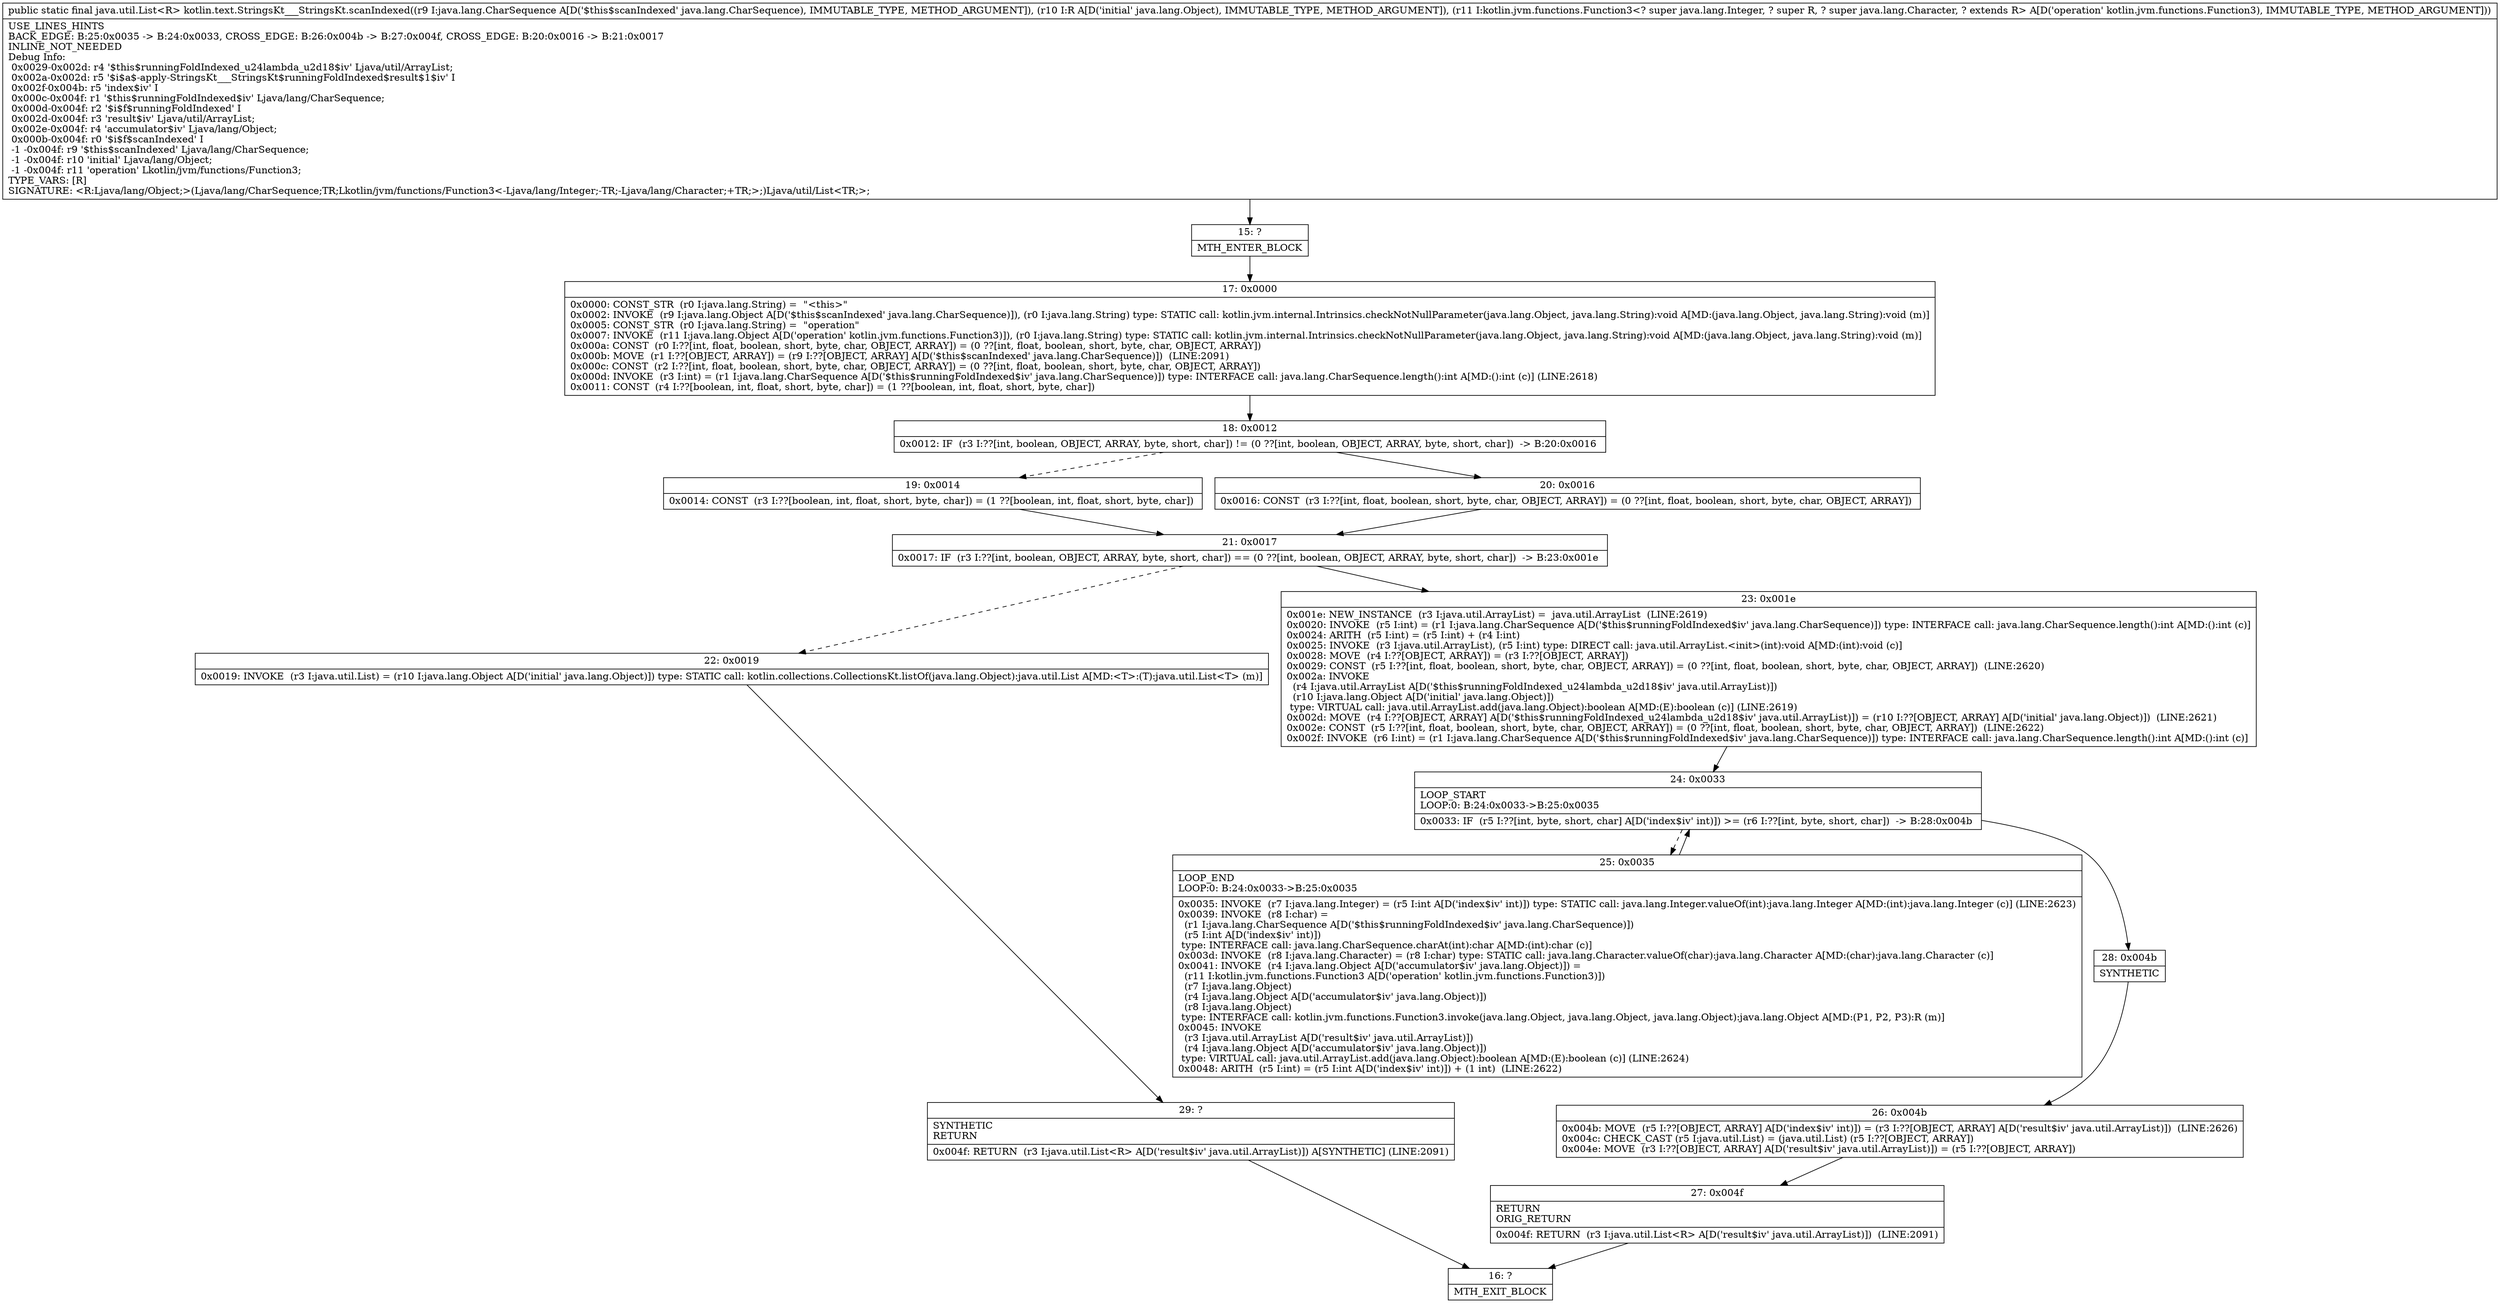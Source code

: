 digraph "CFG forkotlin.text.StringsKt___StringsKt.scanIndexed(Ljava\/lang\/CharSequence;Ljava\/lang\/Object;Lkotlin\/jvm\/functions\/Function3;)Ljava\/util\/List;" {
Node_15 [shape=record,label="{15\:\ ?|MTH_ENTER_BLOCK\l}"];
Node_17 [shape=record,label="{17\:\ 0x0000|0x0000: CONST_STR  (r0 I:java.lang.String) =  \"\<this\>\" \l0x0002: INVOKE  (r9 I:java.lang.Object A[D('$this$scanIndexed' java.lang.CharSequence)]), (r0 I:java.lang.String) type: STATIC call: kotlin.jvm.internal.Intrinsics.checkNotNullParameter(java.lang.Object, java.lang.String):void A[MD:(java.lang.Object, java.lang.String):void (m)]\l0x0005: CONST_STR  (r0 I:java.lang.String) =  \"operation\" \l0x0007: INVOKE  (r11 I:java.lang.Object A[D('operation' kotlin.jvm.functions.Function3)]), (r0 I:java.lang.String) type: STATIC call: kotlin.jvm.internal.Intrinsics.checkNotNullParameter(java.lang.Object, java.lang.String):void A[MD:(java.lang.Object, java.lang.String):void (m)]\l0x000a: CONST  (r0 I:??[int, float, boolean, short, byte, char, OBJECT, ARRAY]) = (0 ??[int, float, boolean, short, byte, char, OBJECT, ARRAY]) \l0x000b: MOVE  (r1 I:??[OBJECT, ARRAY]) = (r9 I:??[OBJECT, ARRAY] A[D('$this$scanIndexed' java.lang.CharSequence)])  (LINE:2091)\l0x000c: CONST  (r2 I:??[int, float, boolean, short, byte, char, OBJECT, ARRAY]) = (0 ??[int, float, boolean, short, byte, char, OBJECT, ARRAY]) \l0x000d: INVOKE  (r3 I:int) = (r1 I:java.lang.CharSequence A[D('$this$runningFoldIndexed$iv' java.lang.CharSequence)]) type: INTERFACE call: java.lang.CharSequence.length():int A[MD:():int (c)] (LINE:2618)\l0x0011: CONST  (r4 I:??[boolean, int, float, short, byte, char]) = (1 ??[boolean, int, float, short, byte, char]) \l}"];
Node_18 [shape=record,label="{18\:\ 0x0012|0x0012: IF  (r3 I:??[int, boolean, OBJECT, ARRAY, byte, short, char]) != (0 ??[int, boolean, OBJECT, ARRAY, byte, short, char])  \-\> B:20:0x0016 \l}"];
Node_19 [shape=record,label="{19\:\ 0x0014|0x0014: CONST  (r3 I:??[boolean, int, float, short, byte, char]) = (1 ??[boolean, int, float, short, byte, char]) \l}"];
Node_21 [shape=record,label="{21\:\ 0x0017|0x0017: IF  (r3 I:??[int, boolean, OBJECT, ARRAY, byte, short, char]) == (0 ??[int, boolean, OBJECT, ARRAY, byte, short, char])  \-\> B:23:0x001e \l}"];
Node_22 [shape=record,label="{22\:\ 0x0019|0x0019: INVOKE  (r3 I:java.util.List) = (r10 I:java.lang.Object A[D('initial' java.lang.Object)]) type: STATIC call: kotlin.collections.CollectionsKt.listOf(java.lang.Object):java.util.List A[MD:\<T\>:(T):java.util.List\<T\> (m)]\l}"];
Node_29 [shape=record,label="{29\:\ ?|SYNTHETIC\lRETURN\l|0x004f: RETURN  (r3 I:java.util.List\<R\> A[D('result$iv' java.util.ArrayList)]) A[SYNTHETIC] (LINE:2091)\l}"];
Node_16 [shape=record,label="{16\:\ ?|MTH_EXIT_BLOCK\l}"];
Node_23 [shape=record,label="{23\:\ 0x001e|0x001e: NEW_INSTANCE  (r3 I:java.util.ArrayList) =  java.util.ArrayList  (LINE:2619)\l0x0020: INVOKE  (r5 I:int) = (r1 I:java.lang.CharSequence A[D('$this$runningFoldIndexed$iv' java.lang.CharSequence)]) type: INTERFACE call: java.lang.CharSequence.length():int A[MD:():int (c)]\l0x0024: ARITH  (r5 I:int) = (r5 I:int) + (r4 I:int) \l0x0025: INVOKE  (r3 I:java.util.ArrayList), (r5 I:int) type: DIRECT call: java.util.ArrayList.\<init\>(int):void A[MD:(int):void (c)]\l0x0028: MOVE  (r4 I:??[OBJECT, ARRAY]) = (r3 I:??[OBJECT, ARRAY]) \l0x0029: CONST  (r5 I:??[int, float, boolean, short, byte, char, OBJECT, ARRAY]) = (0 ??[int, float, boolean, short, byte, char, OBJECT, ARRAY])  (LINE:2620)\l0x002a: INVOKE  \l  (r4 I:java.util.ArrayList A[D('$this$runningFoldIndexed_u24lambda_u2d18$iv' java.util.ArrayList)])\l  (r10 I:java.lang.Object A[D('initial' java.lang.Object)])\l type: VIRTUAL call: java.util.ArrayList.add(java.lang.Object):boolean A[MD:(E):boolean (c)] (LINE:2619)\l0x002d: MOVE  (r4 I:??[OBJECT, ARRAY] A[D('$this$runningFoldIndexed_u24lambda_u2d18$iv' java.util.ArrayList)]) = (r10 I:??[OBJECT, ARRAY] A[D('initial' java.lang.Object)])  (LINE:2621)\l0x002e: CONST  (r5 I:??[int, float, boolean, short, byte, char, OBJECT, ARRAY]) = (0 ??[int, float, boolean, short, byte, char, OBJECT, ARRAY])  (LINE:2622)\l0x002f: INVOKE  (r6 I:int) = (r1 I:java.lang.CharSequence A[D('$this$runningFoldIndexed$iv' java.lang.CharSequence)]) type: INTERFACE call: java.lang.CharSequence.length():int A[MD:():int (c)]\l}"];
Node_24 [shape=record,label="{24\:\ 0x0033|LOOP_START\lLOOP:0: B:24:0x0033\-\>B:25:0x0035\l|0x0033: IF  (r5 I:??[int, byte, short, char] A[D('index$iv' int)]) \>= (r6 I:??[int, byte, short, char])  \-\> B:28:0x004b \l}"];
Node_25 [shape=record,label="{25\:\ 0x0035|LOOP_END\lLOOP:0: B:24:0x0033\-\>B:25:0x0035\l|0x0035: INVOKE  (r7 I:java.lang.Integer) = (r5 I:int A[D('index$iv' int)]) type: STATIC call: java.lang.Integer.valueOf(int):java.lang.Integer A[MD:(int):java.lang.Integer (c)] (LINE:2623)\l0x0039: INVOKE  (r8 I:char) = \l  (r1 I:java.lang.CharSequence A[D('$this$runningFoldIndexed$iv' java.lang.CharSequence)])\l  (r5 I:int A[D('index$iv' int)])\l type: INTERFACE call: java.lang.CharSequence.charAt(int):char A[MD:(int):char (c)]\l0x003d: INVOKE  (r8 I:java.lang.Character) = (r8 I:char) type: STATIC call: java.lang.Character.valueOf(char):java.lang.Character A[MD:(char):java.lang.Character (c)]\l0x0041: INVOKE  (r4 I:java.lang.Object A[D('accumulator$iv' java.lang.Object)]) = \l  (r11 I:kotlin.jvm.functions.Function3 A[D('operation' kotlin.jvm.functions.Function3)])\l  (r7 I:java.lang.Object)\l  (r4 I:java.lang.Object A[D('accumulator$iv' java.lang.Object)])\l  (r8 I:java.lang.Object)\l type: INTERFACE call: kotlin.jvm.functions.Function3.invoke(java.lang.Object, java.lang.Object, java.lang.Object):java.lang.Object A[MD:(P1, P2, P3):R (m)]\l0x0045: INVOKE  \l  (r3 I:java.util.ArrayList A[D('result$iv' java.util.ArrayList)])\l  (r4 I:java.lang.Object A[D('accumulator$iv' java.lang.Object)])\l type: VIRTUAL call: java.util.ArrayList.add(java.lang.Object):boolean A[MD:(E):boolean (c)] (LINE:2624)\l0x0048: ARITH  (r5 I:int) = (r5 I:int A[D('index$iv' int)]) + (1 int)  (LINE:2622)\l}"];
Node_28 [shape=record,label="{28\:\ 0x004b|SYNTHETIC\l}"];
Node_26 [shape=record,label="{26\:\ 0x004b|0x004b: MOVE  (r5 I:??[OBJECT, ARRAY] A[D('index$iv' int)]) = (r3 I:??[OBJECT, ARRAY] A[D('result$iv' java.util.ArrayList)])  (LINE:2626)\l0x004c: CHECK_CAST (r5 I:java.util.List) = (java.util.List) (r5 I:??[OBJECT, ARRAY]) \l0x004e: MOVE  (r3 I:??[OBJECT, ARRAY] A[D('result$iv' java.util.ArrayList)]) = (r5 I:??[OBJECT, ARRAY]) \l}"];
Node_27 [shape=record,label="{27\:\ 0x004f|RETURN\lORIG_RETURN\l|0x004f: RETURN  (r3 I:java.util.List\<R\> A[D('result$iv' java.util.ArrayList)])  (LINE:2091)\l}"];
Node_20 [shape=record,label="{20\:\ 0x0016|0x0016: CONST  (r3 I:??[int, float, boolean, short, byte, char, OBJECT, ARRAY]) = (0 ??[int, float, boolean, short, byte, char, OBJECT, ARRAY]) \l}"];
MethodNode[shape=record,label="{public static final java.util.List\<R\> kotlin.text.StringsKt___StringsKt.scanIndexed((r9 I:java.lang.CharSequence A[D('$this$scanIndexed' java.lang.CharSequence), IMMUTABLE_TYPE, METHOD_ARGUMENT]), (r10 I:R A[D('initial' java.lang.Object), IMMUTABLE_TYPE, METHOD_ARGUMENT]), (r11 I:kotlin.jvm.functions.Function3\<? super java.lang.Integer, ? super R, ? super java.lang.Character, ? extends R\> A[D('operation' kotlin.jvm.functions.Function3), IMMUTABLE_TYPE, METHOD_ARGUMENT]))  | USE_LINES_HINTS\lBACK_EDGE: B:25:0x0035 \-\> B:24:0x0033, CROSS_EDGE: B:26:0x004b \-\> B:27:0x004f, CROSS_EDGE: B:20:0x0016 \-\> B:21:0x0017\lINLINE_NOT_NEEDED\lDebug Info:\l  0x0029\-0x002d: r4 '$this$runningFoldIndexed_u24lambda_u2d18$iv' Ljava\/util\/ArrayList;\l  0x002a\-0x002d: r5 '$i$a$\-apply\-StringsKt___StringsKt$runningFoldIndexed$result$1$iv' I\l  0x002f\-0x004b: r5 'index$iv' I\l  0x000c\-0x004f: r1 '$this$runningFoldIndexed$iv' Ljava\/lang\/CharSequence;\l  0x000d\-0x004f: r2 '$i$f$runningFoldIndexed' I\l  0x002d\-0x004f: r3 'result$iv' Ljava\/util\/ArrayList;\l  0x002e\-0x004f: r4 'accumulator$iv' Ljava\/lang\/Object;\l  0x000b\-0x004f: r0 '$i$f$scanIndexed' I\l  \-1 \-0x004f: r9 '$this$scanIndexed' Ljava\/lang\/CharSequence;\l  \-1 \-0x004f: r10 'initial' Ljava\/lang\/Object;\l  \-1 \-0x004f: r11 'operation' Lkotlin\/jvm\/functions\/Function3;\lTYPE_VARS: [R]\lSIGNATURE: \<R:Ljava\/lang\/Object;\>(Ljava\/lang\/CharSequence;TR;Lkotlin\/jvm\/functions\/Function3\<\-Ljava\/lang\/Integer;\-TR;\-Ljava\/lang\/Character;+TR;\>;)Ljava\/util\/List\<TR;\>;\l}"];
MethodNode -> Node_15;Node_15 -> Node_17;
Node_17 -> Node_18;
Node_18 -> Node_19[style=dashed];
Node_18 -> Node_20;
Node_19 -> Node_21;
Node_21 -> Node_22[style=dashed];
Node_21 -> Node_23;
Node_22 -> Node_29;
Node_29 -> Node_16;
Node_23 -> Node_24;
Node_24 -> Node_25[style=dashed];
Node_24 -> Node_28;
Node_25 -> Node_24;
Node_28 -> Node_26;
Node_26 -> Node_27;
Node_27 -> Node_16;
Node_20 -> Node_21;
}

